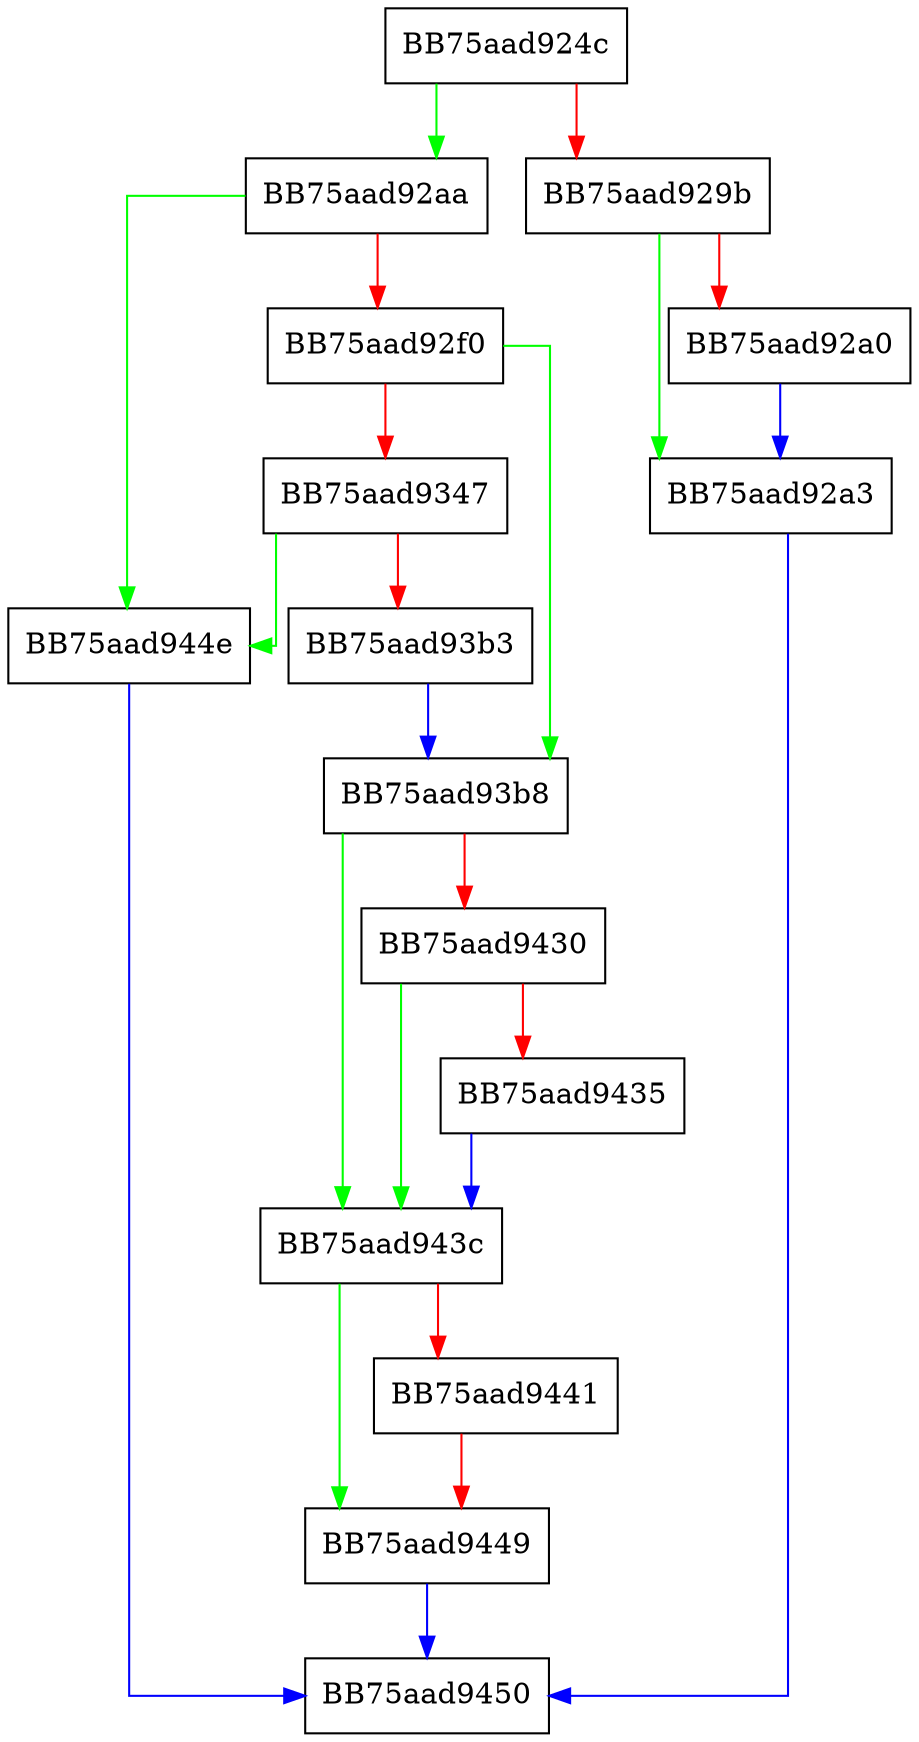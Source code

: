 digraph BMMatchPEVMMEx2 {
  node [shape="box"];
  graph [splines=ortho];
  BB75aad924c -> BB75aad92aa [color="green"];
  BB75aad924c -> BB75aad929b [color="red"];
  BB75aad929b -> BB75aad92a3 [color="green"];
  BB75aad929b -> BB75aad92a0 [color="red"];
  BB75aad92a0 -> BB75aad92a3 [color="blue"];
  BB75aad92a3 -> BB75aad9450 [color="blue"];
  BB75aad92aa -> BB75aad944e [color="green"];
  BB75aad92aa -> BB75aad92f0 [color="red"];
  BB75aad92f0 -> BB75aad93b8 [color="green"];
  BB75aad92f0 -> BB75aad9347 [color="red"];
  BB75aad9347 -> BB75aad944e [color="green"];
  BB75aad9347 -> BB75aad93b3 [color="red"];
  BB75aad93b3 -> BB75aad93b8 [color="blue"];
  BB75aad93b8 -> BB75aad943c [color="green"];
  BB75aad93b8 -> BB75aad9430 [color="red"];
  BB75aad9430 -> BB75aad943c [color="green"];
  BB75aad9430 -> BB75aad9435 [color="red"];
  BB75aad9435 -> BB75aad943c [color="blue"];
  BB75aad943c -> BB75aad9449 [color="green"];
  BB75aad943c -> BB75aad9441 [color="red"];
  BB75aad9441 -> BB75aad9449 [color="red"];
  BB75aad9449 -> BB75aad9450 [color="blue"];
  BB75aad944e -> BB75aad9450 [color="blue"];
}